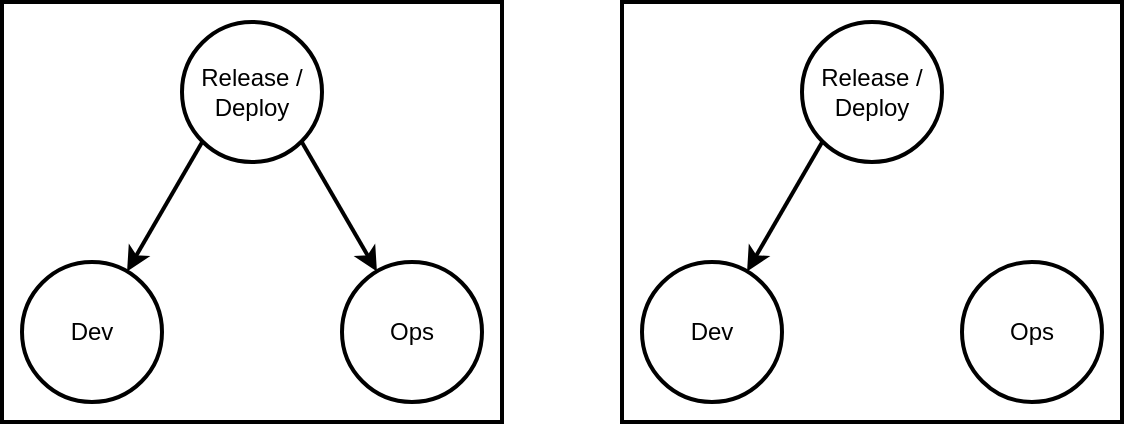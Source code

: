<mxfile version="11.0.7" type="device"><diagram id="uzAROI8lYkhDiVMILH4h" name="Page-1"><mxGraphModel dx="590" dy="743" grid="1" gridSize="10" guides="1" tooltips="1" connect="1" arrows="1" fold="1" page="1" pageScale="1" pageWidth="850" pageHeight="1100" math="0" shadow="0"><root><mxCell id="0"/><mxCell id="1" parent="0"/><mxCell id="q27-o7W5XE1DEHmPFB93-14" value="" style="rounded=0;whiteSpace=wrap;html=1;strokeWidth=2;" parent="1" vertex="1"><mxGeometry x="390" y="70" width="250" height="210" as="geometry"/></mxCell><mxCell id="q27-o7W5XE1DEHmPFB93-13" value="" style="rounded=0;whiteSpace=wrap;html=1;strokeWidth=2;" parent="1" vertex="1"><mxGeometry x="80" y="70" width="250" height="210" as="geometry"/></mxCell><mxCell id="q27-o7W5XE1DEHmPFB93-1" value="Dev" style="ellipse;whiteSpace=wrap;html=1;aspect=fixed;strokeWidth=2;" parent="1" vertex="1"><mxGeometry x="90" y="200" width="70" height="70" as="geometry"/></mxCell><mxCell id="q27-o7W5XE1DEHmPFB93-3" value="Ops" style="ellipse;whiteSpace=wrap;html=1;aspect=fixed;strokeWidth=2;" parent="1" vertex="1"><mxGeometry x="250" y="200" width="70" height="70" as="geometry"/></mxCell><mxCell id="q27-o7W5XE1DEHmPFB93-5" value="Release / Deploy" style="ellipse;whiteSpace=wrap;html=1;aspect=fixed;strokeWidth=2;" parent="1" vertex="1"><mxGeometry x="170" y="80" width="70" height="70" as="geometry"/></mxCell><mxCell id="q27-o7W5XE1DEHmPFB93-6" value="" style="endArrow=classic;html=1;exitX=0;exitY=1;exitDx=0;exitDy=0;strokeWidth=2;" parent="1" source="q27-o7W5XE1DEHmPFB93-5" target="q27-o7W5XE1DEHmPFB93-1" edge="1"><mxGeometry width="50" height="50" relative="1" as="geometry"><mxPoint x="90" y="340" as="sourcePoint"/><mxPoint x="140" y="290" as="targetPoint"/></mxGeometry></mxCell><mxCell id="q27-o7W5XE1DEHmPFB93-7" value="" style="endArrow=classic;html=1;exitX=1;exitY=1;exitDx=0;exitDy=0;strokeWidth=2;" parent="1" source="q27-o7W5XE1DEHmPFB93-5" target="q27-o7W5XE1DEHmPFB93-3" edge="1"><mxGeometry width="50" height="50" relative="1" as="geometry"><mxPoint x="190.251" y="149.749" as="sourcePoint"/><mxPoint x="152.536" y="214.71" as="targetPoint"/></mxGeometry></mxCell><mxCell id="q27-o7W5XE1DEHmPFB93-8" value="Dev" style="ellipse;whiteSpace=wrap;html=1;aspect=fixed;strokeWidth=2;" parent="1" vertex="1"><mxGeometry x="400" y="200" width="70" height="70" as="geometry"/></mxCell><mxCell id="q27-o7W5XE1DEHmPFB93-10" value="Release / Deploy" style="ellipse;whiteSpace=wrap;html=1;aspect=fixed;strokeWidth=2;" parent="1" vertex="1"><mxGeometry x="480" y="80" width="70" height="70" as="geometry"/></mxCell><mxCell id="q27-o7W5XE1DEHmPFB93-11" value="" style="endArrow=classic;html=1;exitX=0;exitY=1;exitDx=0;exitDy=0;strokeWidth=2;" parent="1" source="q27-o7W5XE1DEHmPFB93-10" target="q27-o7W5XE1DEHmPFB93-8" edge="1"><mxGeometry width="50" height="50" relative="1" as="geometry"><mxPoint x="400" y="340" as="sourcePoint"/><mxPoint x="450" y="290" as="targetPoint"/></mxGeometry></mxCell><mxCell id="SUbVPnHtwkPpiPGCWXs0-1" value="Ops" style="ellipse;whiteSpace=wrap;html=1;aspect=fixed;strokeWidth=2;" vertex="1" parent="1"><mxGeometry x="560" y="200" width="70" height="70" as="geometry"/></mxCell></root></mxGraphModel></diagram></mxfile>